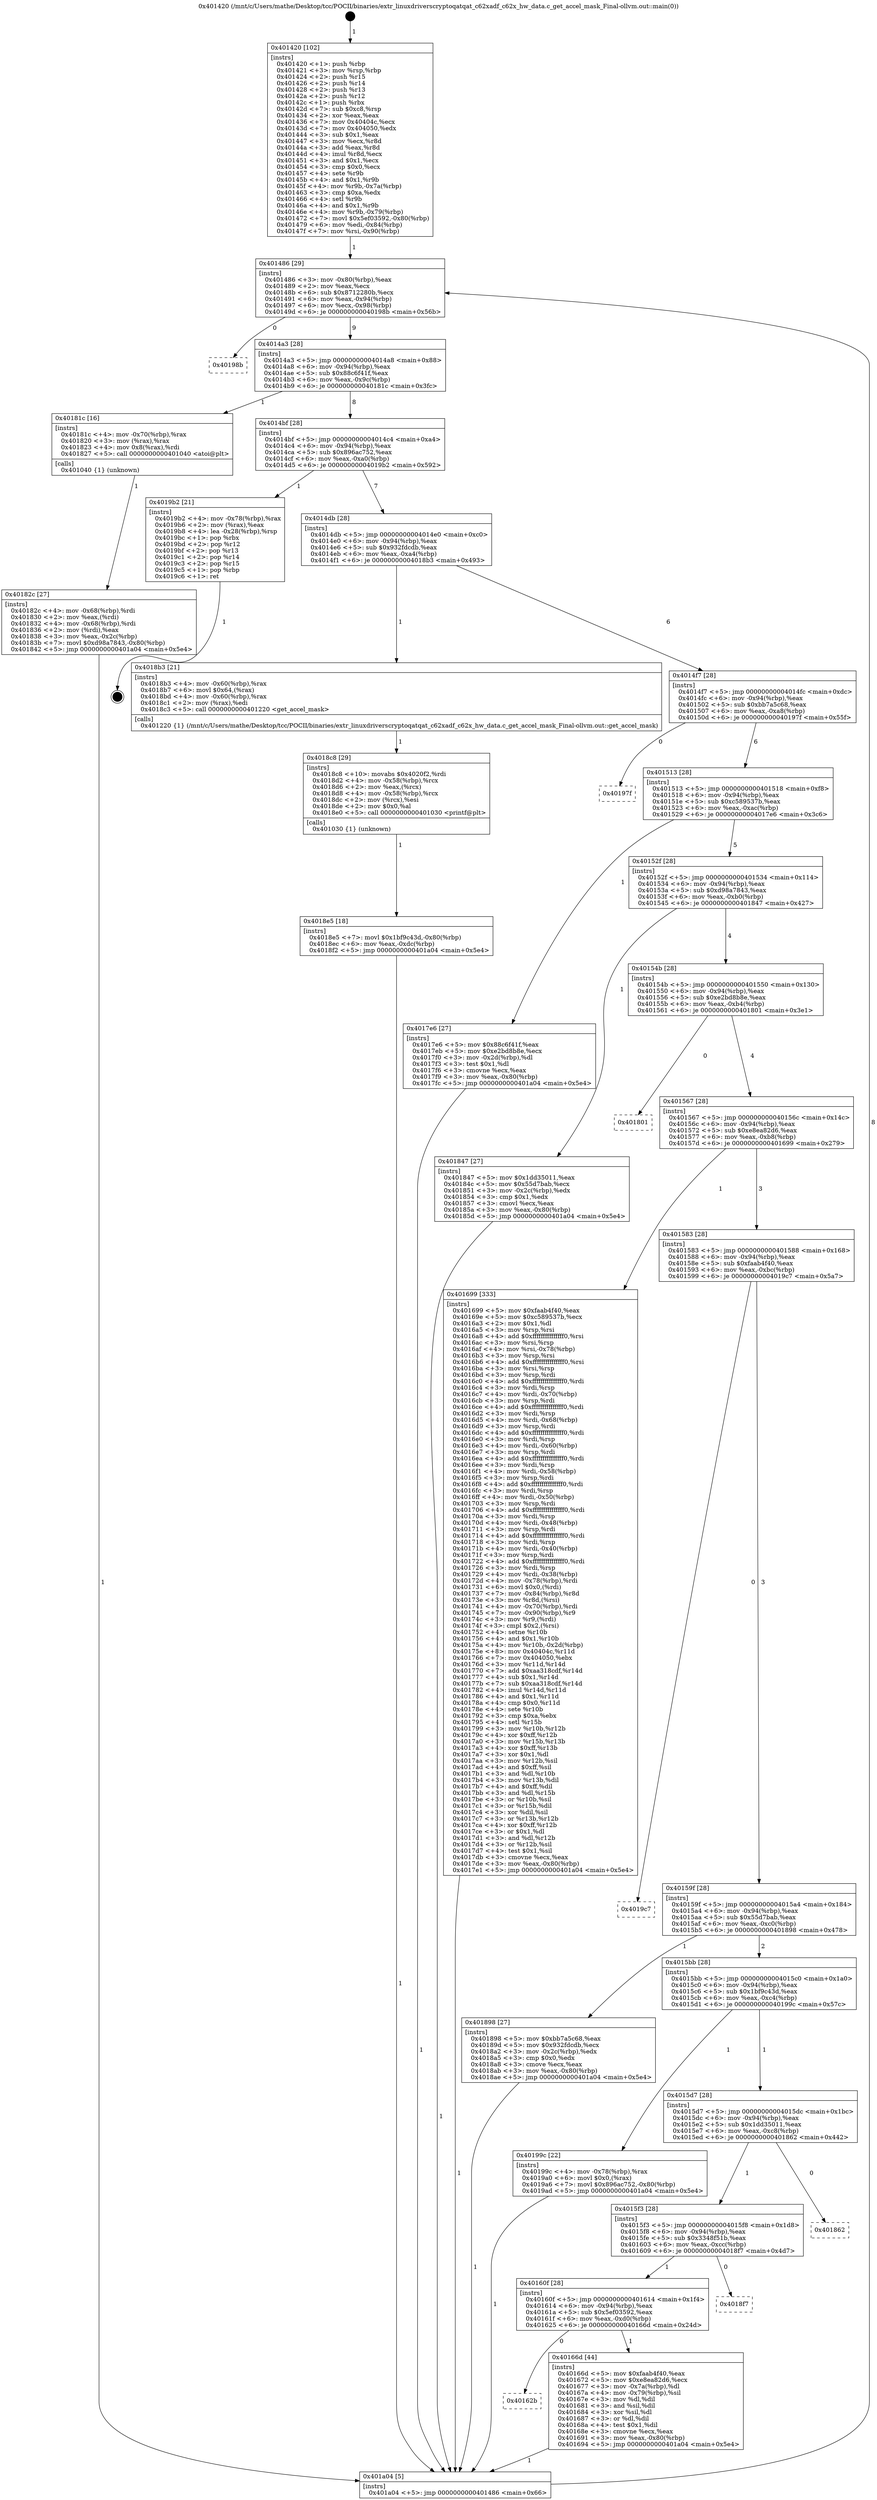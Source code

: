 digraph "0x401420" {
  label = "0x401420 (/mnt/c/Users/mathe/Desktop/tcc/POCII/binaries/extr_linuxdriverscryptoqatqat_c62xadf_c62x_hw_data.c_get_accel_mask_Final-ollvm.out::main(0))"
  labelloc = "t"
  node[shape=record]

  Entry [label="",width=0.3,height=0.3,shape=circle,fillcolor=black,style=filled]
  "0x401486" [label="{
     0x401486 [29]\l
     | [instrs]\l
     &nbsp;&nbsp;0x401486 \<+3\>: mov -0x80(%rbp),%eax\l
     &nbsp;&nbsp;0x401489 \<+2\>: mov %eax,%ecx\l
     &nbsp;&nbsp;0x40148b \<+6\>: sub $0x8712280b,%ecx\l
     &nbsp;&nbsp;0x401491 \<+6\>: mov %eax,-0x94(%rbp)\l
     &nbsp;&nbsp;0x401497 \<+6\>: mov %ecx,-0x98(%rbp)\l
     &nbsp;&nbsp;0x40149d \<+6\>: je 000000000040198b \<main+0x56b\>\l
  }"]
  "0x40198b" [label="{
     0x40198b\l
  }", style=dashed]
  "0x4014a3" [label="{
     0x4014a3 [28]\l
     | [instrs]\l
     &nbsp;&nbsp;0x4014a3 \<+5\>: jmp 00000000004014a8 \<main+0x88\>\l
     &nbsp;&nbsp;0x4014a8 \<+6\>: mov -0x94(%rbp),%eax\l
     &nbsp;&nbsp;0x4014ae \<+5\>: sub $0x88c6f41f,%eax\l
     &nbsp;&nbsp;0x4014b3 \<+6\>: mov %eax,-0x9c(%rbp)\l
     &nbsp;&nbsp;0x4014b9 \<+6\>: je 000000000040181c \<main+0x3fc\>\l
  }"]
  Exit [label="",width=0.3,height=0.3,shape=circle,fillcolor=black,style=filled,peripheries=2]
  "0x40181c" [label="{
     0x40181c [16]\l
     | [instrs]\l
     &nbsp;&nbsp;0x40181c \<+4\>: mov -0x70(%rbp),%rax\l
     &nbsp;&nbsp;0x401820 \<+3\>: mov (%rax),%rax\l
     &nbsp;&nbsp;0x401823 \<+4\>: mov 0x8(%rax),%rdi\l
     &nbsp;&nbsp;0x401827 \<+5\>: call 0000000000401040 \<atoi@plt\>\l
     | [calls]\l
     &nbsp;&nbsp;0x401040 \{1\} (unknown)\l
  }"]
  "0x4014bf" [label="{
     0x4014bf [28]\l
     | [instrs]\l
     &nbsp;&nbsp;0x4014bf \<+5\>: jmp 00000000004014c4 \<main+0xa4\>\l
     &nbsp;&nbsp;0x4014c4 \<+6\>: mov -0x94(%rbp),%eax\l
     &nbsp;&nbsp;0x4014ca \<+5\>: sub $0x896ac752,%eax\l
     &nbsp;&nbsp;0x4014cf \<+6\>: mov %eax,-0xa0(%rbp)\l
     &nbsp;&nbsp;0x4014d5 \<+6\>: je 00000000004019b2 \<main+0x592\>\l
  }"]
  "0x4018e5" [label="{
     0x4018e5 [18]\l
     | [instrs]\l
     &nbsp;&nbsp;0x4018e5 \<+7\>: movl $0x1bf9c43d,-0x80(%rbp)\l
     &nbsp;&nbsp;0x4018ec \<+6\>: mov %eax,-0xdc(%rbp)\l
     &nbsp;&nbsp;0x4018f2 \<+5\>: jmp 0000000000401a04 \<main+0x5e4\>\l
  }"]
  "0x4019b2" [label="{
     0x4019b2 [21]\l
     | [instrs]\l
     &nbsp;&nbsp;0x4019b2 \<+4\>: mov -0x78(%rbp),%rax\l
     &nbsp;&nbsp;0x4019b6 \<+2\>: mov (%rax),%eax\l
     &nbsp;&nbsp;0x4019b8 \<+4\>: lea -0x28(%rbp),%rsp\l
     &nbsp;&nbsp;0x4019bc \<+1\>: pop %rbx\l
     &nbsp;&nbsp;0x4019bd \<+2\>: pop %r12\l
     &nbsp;&nbsp;0x4019bf \<+2\>: pop %r13\l
     &nbsp;&nbsp;0x4019c1 \<+2\>: pop %r14\l
     &nbsp;&nbsp;0x4019c3 \<+2\>: pop %r15\l
     &nbsp;&nbsp;0x4019c5 \<+1\>: pop %rbp\l
     &nbsp;&nbsp;0x4019c6 \<+1\>: ret\l
  }"]
  "0x4014db" [label="{
     0x4014db [28]\l
     | [instrs]\l
     &nbsp;&nbsp;0x4014db \<+5\>: jmp 00000000004014e0 \<main+0xc0\>\l
     &nbsp;&nbsp;0x4014e0 \<+6\>: mov -0x94(%rbp),%eax\l
     &nbsp;&nbsp;0x4014e6 \<+5\>: sub $0x932fdcdb,%eax\l
     &nbsp;&nbsp;0x4014eb \<+6\>: mov %eax,-0xa4(%rbp)\l
     &nbsp;&nbsp;0x4014f1 \<+6\>: je 00000000004018b3 \<main+0x493\>\l
  }"]
  "0x4018c8" [label="{
     0x4018c8 [29]\l
     | [instrs]\l
     &nbsp;&nbsp;0x4018c8 \<+10\>: movabs $0x4020f2,%rdi\l
     &nbsp;&nbsp;0x4018d2 \<+4\>: mov -0x58(%rbp),%rcx\l
     &nbsp;&nbsp;0x4018d6 \<+2\>: mov %eax,(%rcx)\l
     &nbsp;&nbsp;0x4018d8 \<+4\>: mov -0x58(%rbp),%rcx\l
     &nbsp;&nbsp;0x4018dc \<+2\>: mov (%rcx),%esi\l
     &nbsp;&nbsp;0x4018de \<+2\>: mov $0x0,%al\l
     &nbsp;&nbsp;0x4018e0 \<+5\>: call 0000000000401030 \<printf@plt\>\l
     | [calls]\l
     &nbsp;&nbsp;0x401030 \{1\} (unknown)\l
  }"]
  "0x4018b3" [label="{
     0x4018b3 [21]\l
     | [instrs]\l
     &nbsp;&nbsp;0x4018b3 \<+4\>: mov -0x60(%rbp),%rax\l
     &nbsp;&nbsp;0x4018b7 \<+6\>: movl $0x64,(%rax)\l
     &nbsp;&nbsp;0x4018bd \<+4\>: mov -0x60(%rbp),%rax\l
     &nbsp;&nbsp;0x4018c1 \<+2\>: mov (%rax),%edi\l
     &nbsp;&nbsp;0x4018c3 \<+5\>: call 0000000000401220 \<get_accel_mask\>\l
     | [calls]\l
     &nbsp;&nbsp;0x401220 \{1\} (/mnt/c/Users/mathe/Desktop/tcc/POCII/binaries/extr_linuxdriverscryptoqatqat_c62xadf_c62x_hw_data.c_get_accel_mask_Final-ollvm.out::get_accel_mask)\l
  }"]
  "0x4014f7" [label="{
     0x4014f7 [28]\l
     | [instrs]\l
     &nbsp;&nbsp;0x4014f7 \<+5\>: jmp 00000000004014fc \<main+0xdc\>\l
     &nbsp;&nbsp;0x4014fc \<+6\>: mov -0x94(%rbp),%eax\l
     &nbsp;&nbsp;0x401502 \<+5\>: sub $0xbb7a5c68,%eax\l
     &nbsp;&nbsp;0x401507 \<+6\>: mov %eax,-0xa8(%rbp)\l
     &nbsp;&nbsp;0x40150d \<+6\>: je 000000000040197f \<main+0x55f\>\l
  }"]
  "0x40182c" [label="{
     0x40182c [27]\l
     | [instrs]\l
     &nbsp;&nbsp;0x40182c \<+4\>: mov -0x68(%rbp),%rdi\l
     &nbsp;&nbsp;0x401830 \<+2\>: mov %eax,(%rdi)\l
     &nbsp;&nbsp;0x401832 \<+4\>: mov -0x68(%rbp),%rdi\l
     &nbsp;&nbsp;0x401836 \<+2\>: mov (%rdi),%eax\l
     &nbsp;&nbsp;0x401838 \<+3\>: mov %eax,-0x2c(%rbp)\l
     &nbsp;&nbsp;0x40183b \<+7\>: movl $0xd98a7843,-0x80(%rbp)\l
     &nbsp;&nbsp;0x401842 \<+5\>: jmp 0000000000401a04 \<main+0x5e4\>\l
  }"]
  "0x40197f" [label="{
     0x40197f\l
  }", style=dashed]
  "0x401513" [label="{
     0x401513 [28]\l
     | [instrs]\l
     &nbsp;&nbsp;0x401513 \<+5\>: jmp 0000000000401518 \<main+0xf8\>\l
     &nbsp;&nbsp;0x401518 \<+6\>: mov -0x94(%rbp),%eax\l
     &nbsp;&nbsp;0x40151e \<+5\>: sub $0xc589537b,%eax\l
     &nbsp;&nbsp;0x401523 \<+6\>: mov %eax,-0xac(%rbp)\l
     &nbsp;&nbsp;0x401529 \<+6\>: je 00000000004017e6 \<main+0x3c6\>\l
  }"]
  "0x401420" [label="{
     0x401420 [102]\l
     | [instrs]\l
     &nbsp;&nbsp;0x401420 \<+1\>: push %rbp\l
     &nbsp;&nbsp;0x401421 \<+3\>: mov %rsp,%rbp\l
     &nbsp;&nbsp;0x401424 \<+2\>: push %r15\l
     &nbsp;&nbsp;0x401426 \<+2\>: push %r14\l
     &nbsp;&nbsp;0x401428 \<+2\>: push %r13\l
     &nbsp;&nbsp;0x40142a \<+2\>: push %r12\l
     &nbsp;&nbsp;0x40142c \<+1\>: push %rbx\l
     &nbsp;&nbsp;0x40142d \<+7\>: sub $0xc8,%rsp\l
     &nbsp;&nbsp;0x401434 \<+2\>: xor %eax,%eax\l
     &nbsp;&nbsp;0x401436 \<+7\>: mov 0x40404c,%ecx\l
     &nbsp;&nbsp;0x40143d \<+7\>: mov 0x404050,%edx\l
     &nbsp;&nbsp;0x401444 \<+3\>: sub $0x1,%eax\l
     &nbsp;&nbsp;0x401447 \<+3\>: mov %ecx,%r8d\l
     &nbsp;&nbsp;0x40144a \<+3\>: add %eax,%r8d\l
     &nbsp;&nbsp;0x40144d \<+4\>: imul %r8d,%ecx\l
     &nbsp;&nbsp;0x401451 \<+3\>: and $0x1,%ecx\l
     &nbsp;&nbsp;0x401454 \<+3\>: cmp $0x0,%ecx\l
     &nbsp;&nbsp;0x401457 \<+4\>: sete %r9b\l
     &nbsp;&nbsp;0x40145b \<+4\>: and $0x1,%r9b\l
     &nbsp;&nbsp;0x40145f \<+4\>: mov %r9b,-0x7a(%rbp)\l
     &nbsp;&nbsp;0x401463 \<+3\>: cmp $0xa,%edx\l
     &nbsp;&nbsp;0x401466 \<+4\>: setl %r9b\l
     &nbsp;&nbsp;0x40146a \<+4\>: and $0x1,%r9b\l
     &nbsp;&nbsp;0x40146e \<+4\>: mov %r9b,-0x79(%rbp)\l
     &nbsp;&nbsp;0x401472 \<+7\>: movl $0x5ef03592,-0x80(%rbp)\l
     &nbsp;&nbsp;0x401479 \<+6\>: mov %edi,-0x84(%rbp)\l
     &nbsp;&nbsp;0x40147f \<+7\>: mov %rsi,-0x90(%rbp)\l
  }"]
  "0x4017e6" [label="{
     0x4017e6 [27]\l
     | [instrs]\l
     &nbsp;&nbsp;0x4017e6 \<+5\>: mov $0x88c6f41f,%eax\l
     &nbsp;&nbsp;0x4017eb \<+5\>: mov $0xe2bd8b8e,%ecx\l
     &nbsp;&nbsp;0x4017f0 \<+3\>: mov -0x2d(%rbp),%dl\l
     &nbsp;&nbsp;0x4017f3 \<+3\>: test $0x1,%dl\l
     &nbsp;&nbsp;0x4017f6 \<+3\>: cmovne %ecx,%eax\l
     &nbsp;&nbsp;0x4017f9 \<+3\>: mov %eax,-0x80(%rbp)\l
     &nbsp;&nbsp;0x4017fc \<+5\>: jmp 0000000000401a04 \<main+0x5e4\>\l
  }"]
  "0x40152f" [label="{
     0x40152f [28]\l
     | [instrs]\l
     &nbsp;&nbsp;0x40152f \<+5\>: jmp 0000000000401534 \<main+0x114\>\l
     &nbsp;&nbsp;0x401534 \<+6\>: mov -0x94(%rbp),%eax\l
     &nbsp;&nbsp;0x40153a \<+5\>: sub $0xd98a7843,%eax\l
     &nbsp;&nbsp;0x40153f \<+6\>: mov %eax,-0xb0(%rbp)\l
     &nbsp;&nbsp;0x401545 \<+6\>: je 0000000000401847 \<main+0x427\>\l
  }"]
  "0x401a04" [label="{
     0x401a04 [5]\l
     | [instrs]\l
     &nbsp;&nbsp;0x401a04 \<+5\>: jmp 0000000000401486 \<main+0x66\>\l
  }"]
  "0x401847" [label="{
     0x401847 [27]\l
     | [instrs]\l
     &nbsp;&nbsp;0x401847 \<+5\>: mov $0x1dd35011,%eax\l
     &nbsp;&nbsp;0x40184c \<+5\>: mov $0x55d7bab,%ecx\l
     &nbsp;&nbsp;0x401851 \<+3\>: mov -0x2c(%rbp),%edx\l
     &nbsp;&nbsp;0x401854 \<+3\>: cmp $0x1,%edx\l
     &nbsp;&nbsp;0x401857 \<+3\>: cmovl %ecx,%eax\l
     &nbsp;&nbsp;0x40185a \<+3\>: mov %eax,-0x80(%rbp)\l
     &nbsp;&nbsp;0x40185d \<+5\>: jmp 0000000000401a04 \<main+0x5e4\>\l
  }"]
  "0x40154b" [label="{
     0x40154b [28]\l
     | [instrs]\l
     &nbsp;&nbsp;0x40154b \<+5\>: jmp 0000000000401550 \<main+0x130\>\l
     &nbsp;&nbsp;0x401550 \<+6\>: mov -0x94(%rbp),%eax\l
     &nbsp;&nbsp;0x401556 \<+5\>: sub $0xe2bd8b8e,%eax\l
     &nbsp;&nbsp;0x40155b \<+6\>: mov %eax,-0xb4(%rbp)\l
     &nbsp;&nbsp;0x401561 \<+6\>: je 0000000000401801 \<main+0x3e1\>\l
  }"]
  "0x40162b" [label="{
     0x40162b\l
  }", style=dashed]
  "0x401801" [label="{
     0x401801\l
  }", style=dashed]
  "0x401567" [label="{
     0x401567 [28]\l
     | [instrs]\l
     &nbsp;&nbsp;0x401567 \<+5\>: jmp 000000000040156c \<main+0x14c\>\l
     &nbsp;&nbsp;0x40156c \<+6\>: mov -0x94(%rbp),%eax\l
     &nbsp;&nbsp;0x401572 \<+5\>: sub $0xe8ea82d6,%eax\l
     &nbsp;&nbsp;0x401577 \<+6\>: mov %eax,-0xb8(%rbp)\l
     &nbsp;&nbsp;0x40157d \<+6\>: je 0000000000401699 \<main+0x279\>\l
  }"]
  "0x40166d" [label="{
     0x40166d [44]\l
     | [instrs]\l
     &nbsp;&nbsp;0x40166d \<+5\>: mov $0xfaab4f40,%eax\l
     &nbsp;&nbsp;0x401672 \<+5\>: mov $0xe8ea82d6,%ecx\l
     &nbsp;&nbsp;0x401677 \<+3\>: mov -0x7a(%rbp),%dl\l
     &nbsp;&nbsp;0x40167a \<+4\>: mov -0x79(%rbp),%sil\l
     &nbsp;&nbsp;0x40167e \<+3\>: mov %dl,%dil\l
     &nbsp;&nbsp;0x401681 \<+3\>: and %sil,%dil\l
     &nbsp;&nbsp;0x401684 \<+3\>: xor %sil,%dl\l
     &nbsp;&nbsp;0x401687 \<+3\>: or %dl,%dil\l
     &nbsp;&nbsp;0x40168a \<+4\>: test $0x1,%dil\l
     &nbsp;&nbsp;0x40168e \<+3\>: cmovne %ecx,%eax\l
     &nbsp;&nbsp;0x401691 \<+3\>: mov %eax,-0x80(%rbp)\l
     &nbsp;&nbsp;0x401694 \<+5\>: jmp 0000000000401a04 \<main+0x5e4\>\l
  }"]
  "0x401699" [label="{
     0x401699 [333]\l
     | [instrs]\l
     &nbsp;&nbsp;0x401699 \<+5\>: mov $0xfaab4f40,%eax\l
     &nbsp;&nbsp;0x40169e \<+5\>: mov $0xc589537b,%ecx\l
     &nbsp;&nbsp;0x4016a3 \<+2\>: mov $0x1,%dl\l
     &nbsp;&nbsp;0x4016a5 \<+3\>: mov %rsp,%rsi\l
     &nbsp;&nbsp;0x4016a8 \<+4\>: add $0xfffffffffffffff0,%rsi\l
     &nbsp;&nbsp;0x4016ac \<+3\>: mov %rsi,%rsp\l
     &nbsp;&nbsp;0x4016af \<+4\>: mov %rsi,-0x78(%rbp)\l
     &nbsp;&nbsp;0x4016b3 \<+3\>: mov %rsp,%rsi\l
     &nbsp;&nbsp;0x4016b6 \<+4\>: add $0xfffffffffffffff0,%rsi\l
     &nbsp;&nbsp;0x4016ba \<+3\>: mov %rsi,%rsp\l
     &nbsp;&nbsp;0x4016bd \<+3\>: mov %rsp,%rdi\l
     &nbsp;&nbsp;0x4016c0 \<+4\>: add $0xfffffffffffffff0,%rdi\l
     &nbsp;&nbsp;0x4016c4 \<+3\>: mov %rdi,%rsp\l
     &nbsp;&nbsp;0x4016c7 \<+4\>: mov %rdi,-0x70(%rbp)\l
     &nbsp;&nbsp;0x4016cb \<+3\>: mov %rsp,%rdi\l
     &nbsp;&nbsp;0x4016ce \<+4\>: add $0xfffffffffffffff0,%rdi\l
     &nbsp;&nbsp;0x4016d2 \<+3\>: mov %rdi,%rsp\l
     &nbsp;&nbsp;0x4016d5 \<+4\>: mov %rdi,-0x68(%rbp)\l
     &nbsp;&nbsp;0x4016d9 \<+3\>: mov %rsp,%rdi\l
     &nbsp;&nbsp;0x4016dc \<+4\>: add $0xfffffffffffffff0,%rdi\l
     &nbsp;&nbsp;0x4016e0 \<+3\>: mov %rdi,%rsp\l
     &nbsp;&nbsp;0x4016e3 \<+4\>: mov %rdi,-0x60(%rbp)\l
     &nbsp;&nbsp;0x4016e7 \<+3\>: mov %rsp,%rdi\l
     &nbsp;&nbsp;0x4016ea \<+4\>: add $0xfffffffffffffff0,%rdi\l
     &nbsp;&nbsp;0x4016ee \<+3\>: mov %rdi,%rsp\l
     &nbsp;&nbsp;0x4016f1 \<+4\>: mov %rdi,-0x58(%rbp)\l
     &nbsp;&nbsp;0x4016f5 \<+3\>: mov %rsp,%rdi\l
     &nbsp;&nbsp;0x4016f8 \<+4\>: add $0xfffffffffffffff0,%rdi\l
     &nbsp;&nbsp;0x4016fc \<+3\>: mov %rdi,%rsp\l
     &nbsp;&nbsp;0x4016ff \<+4\>: mov %rdi,-0x50(%rbp)\l
     &nbsp;&nbsp;0x401703 \<+3\>: mov %rsp,%rdi\l
     &nbsp;&nbsp;0x401706 \<+4\>: add $0xfffffffffffffff0,%rdi\l
     &nbsp;&nbsp;0x40170a \<+3\>: mov %rdi,%rsp\l
     &nbsp;&nbsp;0x40170d \<+4\>: mov %rdi,-0x48(%rbp)\l
     &nbsp;&nbsp;0x401711 \<+3\>: mov %rsp,%rdi\l
     &nbsp;&nbsp;0x401714 \<+4\>: add $0xfffffffffffffff0,%rdi\l
     &nbsp;&nbsp;0x401718 \<+3\>: mov %rdi,%rsp\l
     &nbsp;&nbsp;0x40171b \<+4\>: mov %rdi,-0x40(%rbp)\l
     &nbsp;&nbsp;0x40171f \<+3\>: mov %rsp,%rdi\l
     &nbsp;&nbsp;0x401722 \<+4\>: add $0xfffffffffffffff0,%rdi\l
     &nbsp;&nbsp;0x401726 \<+3\>: mov %rdi,%rsp\l
     &nbsp;&nbsp;0x401729 \<+4\>: mov %rdi,-0x38(%rbp)\l
     &nbsp;&nbsp;0x40172d \<+4\>: mov -0x78(%rbp),%rdi\l
     &nbsp;&nbsp;0x401731 \<+6\>: movl $0x0,(%rdi)\l
     &nbsp;&nbsp;0x401737 \<+7\>: mov -0x84(%rbp),%r8d\l
     &nbsp;&nbsp;0x40173e \<+3\>: mov %r8d,(%rsi)\l
     &nbsp;&nbsp;0x401741 \<+4\>: mov -0x70(%rbp),%rdi\l
     &nbsp;&nbsp;0x401745 \<+7\>: mov -0x90(%rbp),%r9\l
     &nbsp;&nbsp;0x40174c \<+3\>: mov %r9,(%rdi)\l
     &nbsp;&nbsp;0x40174f \<+3\>: cmpl $0x2,(%rsi)\l
     &nbsp;&nbsp;0x401752 \<+4\>: setne %r10b\l
     &nbsp;&nbsp;0x401756 \<+4\>: and $0x1,%r10b\l
     &nbsp;&nbsp;0x40175a \<+4\>: mov %r10b,-0x2d(%rbp)\l
     &nbsp;&nbsp;0x40175e \<+8\>: mov 0x40404c,%r11d\l
     &nbsp;&nbsp;0x401766 \<+7\>: mov 0x404050,%ebx\l
     &nbsp;&nbsp;0x40176d \<+3\>: mov %r11d,%r14d\l
     &nbsp;&nbsp;0x401770 \<+7\>: add $0xaa318cdf,%r14d\l
     &nbsp;&nbsp;0x401777 \<+4\>: sub $0x1,%r14d\l
     &nbsp;&nbsp;0x40177b \<+7\>: sub $0xaa318cdf,%r14d\l
     &nbsp;&nbsp;0x401782 \<+4\>: imul %r14d,%r11d\l
     &nbsp;&nbsp;0x401786 \<+4\>: and $0x1,%r11d\l
     &nbsp;&nbsp;0x40178a \<+4\>: cmp $0x0,%r11d\l
     &nbsp;&nbsp;0x40178e \<+4\>: sete %r10b\l
     &nbsp;&nbsp;0x401792 \<+3\>: cmp $0xa,%ebx\l
     &nbsp;&nbsp;0x401795 \<+4\>: setl %r15b\l
     &nbsp;&nbsp;0x401799 \<+3\>: mov %r10b,%r12b\l
     &nbsp;&nbsp;0x40179c \<+4\>: xor $0xff,%r12b\l
     &nbsp;&nbsp;0x4017a0 \<+3\>: mov %r15b,%r13b\l
     &nbsp;&nbsp;0x4017a3 \<+4\>: xor $0xff,%r13b\l
     &nbsp;&nbsp;0x4017a7 \<+3\>: xor $0x1,%dl\l
     &nbsp;&nbsp;0x4017aa \<+3\>: mov %r12b,%sil\l
     &nbsp;&nbsp;0x4017ad \<+4\>: and $0xff,%sil\l
     &nbsp;&nbsp;0x4017b1 \<+3\>: and %dl,%r10b\l
     &nbsp;&nbsp;0x4017b4 \<+3\>: mov %r13b,%dil\l
     &nbsp;&nbsp;0x4017b7 \<+4\>: and $0xff,%dil\l
     &nbsp;&nbsp;0x4017bb \<+3\>: and %dl,%r15b\l
     &nbsp;&nbsp;0x4017be \<+3\>: or %r10b,%sil\l
     &nbsp;&nbsp;0x4017c1 \<+3\>: or %r15b,%dil\l
     &nbsp;&nbsp;0x4017c4 \<+3\>: xor %dil,%sil\l
     &nbsp;&nbsp;0x4017c7 \<+3\>: or %r13b,%r12b\l
     &nbsp;&nbsp;0x4017ca \<+4\>: xor $0xff,%r12b\l
     &nbsp;&nbsp;0x4017ce \<+3\>: or $0x1,%dl\l
     &nbsp;&nbsp;0x4017d1 \<+3\>: and %dl,%r12b\l
     &nbsp;&nbsp;0x4017d4 \<+3\>: or %r12b,%sil\l
     &nbsp;&nbsp;0x4017d7 \<+4\>: test $0x1,%sil\l
     &nbsp;&nbsp;0x4017db \<+3\>: cmovne %ecx,%eax\l
     &nbsp;&nbsp;0x4017de \<+3\>: mov %eax,-0x80(%rbp)\l
     &nbsp;&nbsp;0x4017e1 \<+5\>: jmp 0000000000401a04 \<main+0x5e4\>\l
  }"]
  "0x401583" [label="{
     0x401583 [28]\l
     | [instrs]\l
     &nbsp;&nbsp;0x401583 \<+5\>: jmp 0000000000401588 \<main+0x168\>\l
     &nbsp;&nbsp;0x401588 \<+6\>: mov -0x94(%rbp),%eax\l
     &nbsp;&nbsp;0x40158e \<+5\>: sub $0xfaab4f40,%eax\l
     &nbsp;&nbsp;0x401593 \<+6\>: mov %eax,-0xbc(%rbp)\l
     &nbsp;&nbsp;0x401599 \<+6\>: je 00000000004019c7 \<main+0x5a7\>\l
  }"]
  "0x40160f" [label="{
     0x40160f [28]\l
     | [instrs]\l
     &nbsp;&nbsp;0x40160f \<+5\>: jmp 0000000000401614 \<main+0x1f4\>\l
     &nbsp;&nbsp;0x401614 \<+6\>: mov -0x94(%rbp),%eax\l
     &nbsp;&nbsp;0x40161a \<+5\>: sub $0x5ef03592,%eax\l
     &nbsp;&nbsp;0x40161f \<+6\>: mov %eax,-0xd0(%rbp)\l
     &nbsp;&nbsp;0x401625 \<+6\>: je 000000000040166d \<main+0x24d\>\l
  }"]
  "0x4019c7" [label="{
     0x4019c7\l
  }", style=dashed]
  "0x40159f" [label="{
     0x40159f [28]\l
     | [instrs]\l
     &nbsp;&nbsp;0x40159f \<+5\>: jmp 00000000004015a4 \<main+0x184\>\l
     &nbsp;&nbsp;0x4015a4 \<+6\>: mov -0x94(%rbp),%eax\l
     &nbsp;&nbsp;0x4015aa \<+5\>: sub $0x55d7bab,%eax\l
     &nbsp;&nbsp;0x4015af \<+6\>: mov %eax,-0xc0(%rbp)\l
     &nbsp;&nbsp;0x4015b5 \<+6\>: je 0000000000401898 \<main+0x478\>\l
  }"]
  "0x4018f7" [label="{
     0x4018f7\l
  }", style=dashed]
  "0x401898" [label="{
     0x401898 [27]\l
     | [instrs]\l
     &nbsp;&nbsp;0x401898 \<+5\>: mov $0xbb7a5c68,%eax\l
     &nbsp;&nbsp;0x40189d \<+5\>: mov $0x932fdcdb,%ecx\l
     &nbsp;&nbsp;0x4018a2 \<+3\>: mov -0x2c(%rbp),%edx\l
     &nbsp;&nbsp;0x4018a5 \<+3\>: cmp $0x0,%edx\l
     &nbsp;&nbsp;0x4018a8 \<+3\>: cmove %ecx,%eax\l
     &nbsp;&nbsp;0x4018ab \<+3\>: mov %eax,-0x80(%rbp)\l
     &nbsp;&nbsp;0x4018ae \<+5\>: jmp 0000000000401a04 \<main+0x5e4\>\l
  }"]
  "0x4015bb" [label="{
     0x4015bb [28]\l
     | [instrs]\l
     &nbsp;&nbsp;0x4015bb \<+5\>: jmp 00000000004015c0 \<main+0x1a0\>\l
     &nbsp;&nbsp;0x4015c0 \<+6\>: mov -0x94(%rbp),%eax\l
     &nbsp;&nbsp;0x4015c6 \<+5\>: sub $0x1bf9c43d,%eax\l
     &nbsp;&nbsp;0x4015cb \<+6\>: mov %eax,-0xc4(%rbp)\l
     &nbsp;&nbsp;0x4015d1 \<+6\>: je 000000000040199c \<main+0x57c\>\l
  }"]
  "0x4015f3" [label="{
     0x4015f3 [28]\l
     | [instrs]\l
     &nbsp;&nbsp;0x4015f3 \<+5\>: jmp 00000000004015f8 \<main+0x1d8\>\l
     &nbsp;&nbsp;0x4015f8 \<+6\>: mov -0x94(%rbp),%eax\l
     &nbsp;&nbsp;0x4015fe \<+5\>: sub $0x3348f51b,%eax\l
     &nbsp;&nbsp;0x401603 \<+6\>: mov %eax,-0xcc(%rbp)\l
     &nbsp;&nbsp;0x401609 \<+6\>: je 00000000004018f7 \<main+0x4d7\>\l
  }"]
  "0x40199c" [label="{
     0x40199c [22]\l
     | [instrs]\l
     &nbsp;&nbsp;0x40199c \<+4\>: mov -0x78(%rbp),%rax\l
     &nbsp;&nbsp;0x4019a0 \<+6\>: movl $0x0,(%rax)\l
     &nbsp;&nbsp;0x4019a6 \<+7\>: movl $0x896ac752,-0x80(%rbp)\l
     &nbsp;&nbsp;0x4019ad \<+5\>: jmp 0000000000401a04 \<main+0x5e4\>\l
  }"]
  "0x4015d7" [label="{
     0x4015d7 [28]\l
     | [instrs]\l
     &nbsp;&nbsp;0x4015d7 \<+5\>: jmp 00000000004015dc \<main+0x1bc\>\l
     &nbsp;&nbsp;0x4015dc \<+6\>: mov -0x94(%rbp),%eax\l
     &nbsp;&nbsp;0x4015e2 \<+5\>: sub $0x1dd35011,%eax\l
     &nbsp;&nbsp;0x4015e7 \<+6\>: mov %eax,-0xc8(%rbp)\l
     &nbsp;&nbsp;0x4015ed \<+6\>: je 0000000000401862 \<main+0x442\>\l
  }"]
  "0x401862" [label="{
     0x401862\l
  }", style=dashed]
  Entry -> "0x401420" [label=" 1"]
  "0x401486" -> "0x40198b" [label=" 0"]
  "0x401486" -> "0x4014a3" [label=" 9"]
  "0x4019b2" -> Exit [label=" 1"]
  "0x4014a3" -> "0x40181c" [label=" 1"]
  "0x4014a3" -> "0x4014bf" [label=" 8"]
  "0x40199c" -> "0x401a04" [label=" 1"]
  "0x4014bf" -> "0x4019b2" [label=" 1"]
  "0x4014bf" -> "0x4014db" [label=" 7"]
  "0x4018e5" -> "0x401a04" [label=" 1"]
  "0x4014db" -> "0x4018b3" [label=" 1"]
  "0x4014db" -> "0x4014f7" [label=" 6"]
  "0x4018c8" -> "0x4018e5" [label=" 1"]
  "0x4014f7" -> "0x40197f" [label=" 0"]
  "0x4014f7" -> "0x401513" [label=" 6"]
  "0x4018b3" -> "0x4018c8" [label=" 1"]
  "0x401513" -> "0x4017e6" [label=" 1"]
  "0x401513" -> "0x40152f" [label=" 5"]
  "0x401847" -> "0x401a04" [label=" 1"]
  "0x40152f" -> "0x401847" [label=" 1"]
  "0x40152f" -> "0x40154b" [label=" 4"]
  "0x40182c" -> "0x401a04" [label=" 1"]
  "0x40154b" -> "0x401801" [label=" 0"]
  "0x40154b" -> "0x401567" [label=" 4"]
  "0x40181c" -> "0x40182c" [label=" 1"]
  "0x401567" -> "0x401699" [label=" 1"]
  "0x401567" -> "0x401583" [label=" 3"]
  "0x4017e6" -> "0x401a04" [label=" 1"]
  "0x401583" -> "0x4019c7" [label=" 0"]
  "0x401583" -> "0x40159f" [label=" 3"]
  "0x401898" -> "0x401a04" [label=" 1"]
  "0x40159f" -> "0x401898" [label=" 1"]
  "0x40159f" -> "0x4015bb" [label=" 2"]
  "0x401a04" -> "0x401486" [label=" 8"]
  "0x4015bb" -> "0x40199c" [label=" 1"]
  "0x4015bb" -> "0x4015d7" [label=" 1"]
  "0x40166d" -> "0x401a04" [label=" 1"]
  "0x4015d7" -> "0x401862" [label=" 0"]
  "0x4015d7" -> "0x4015f3" [label=" 1"]
  "0x401420" -> "0x401486" [label=" 1"]
  "0x4015f3" -> "0x4018f7" [label=" 0"]
  "0x4015f3" -> "0x40160f" [label=" 1"]
  "0x401699" -> "0x401a04" [label=" 1"]
  "0x40160f" -> "0x40166d" [label=" 1"]
  "0x40160f" -> "0x40162b" [label=" 0"]
}
